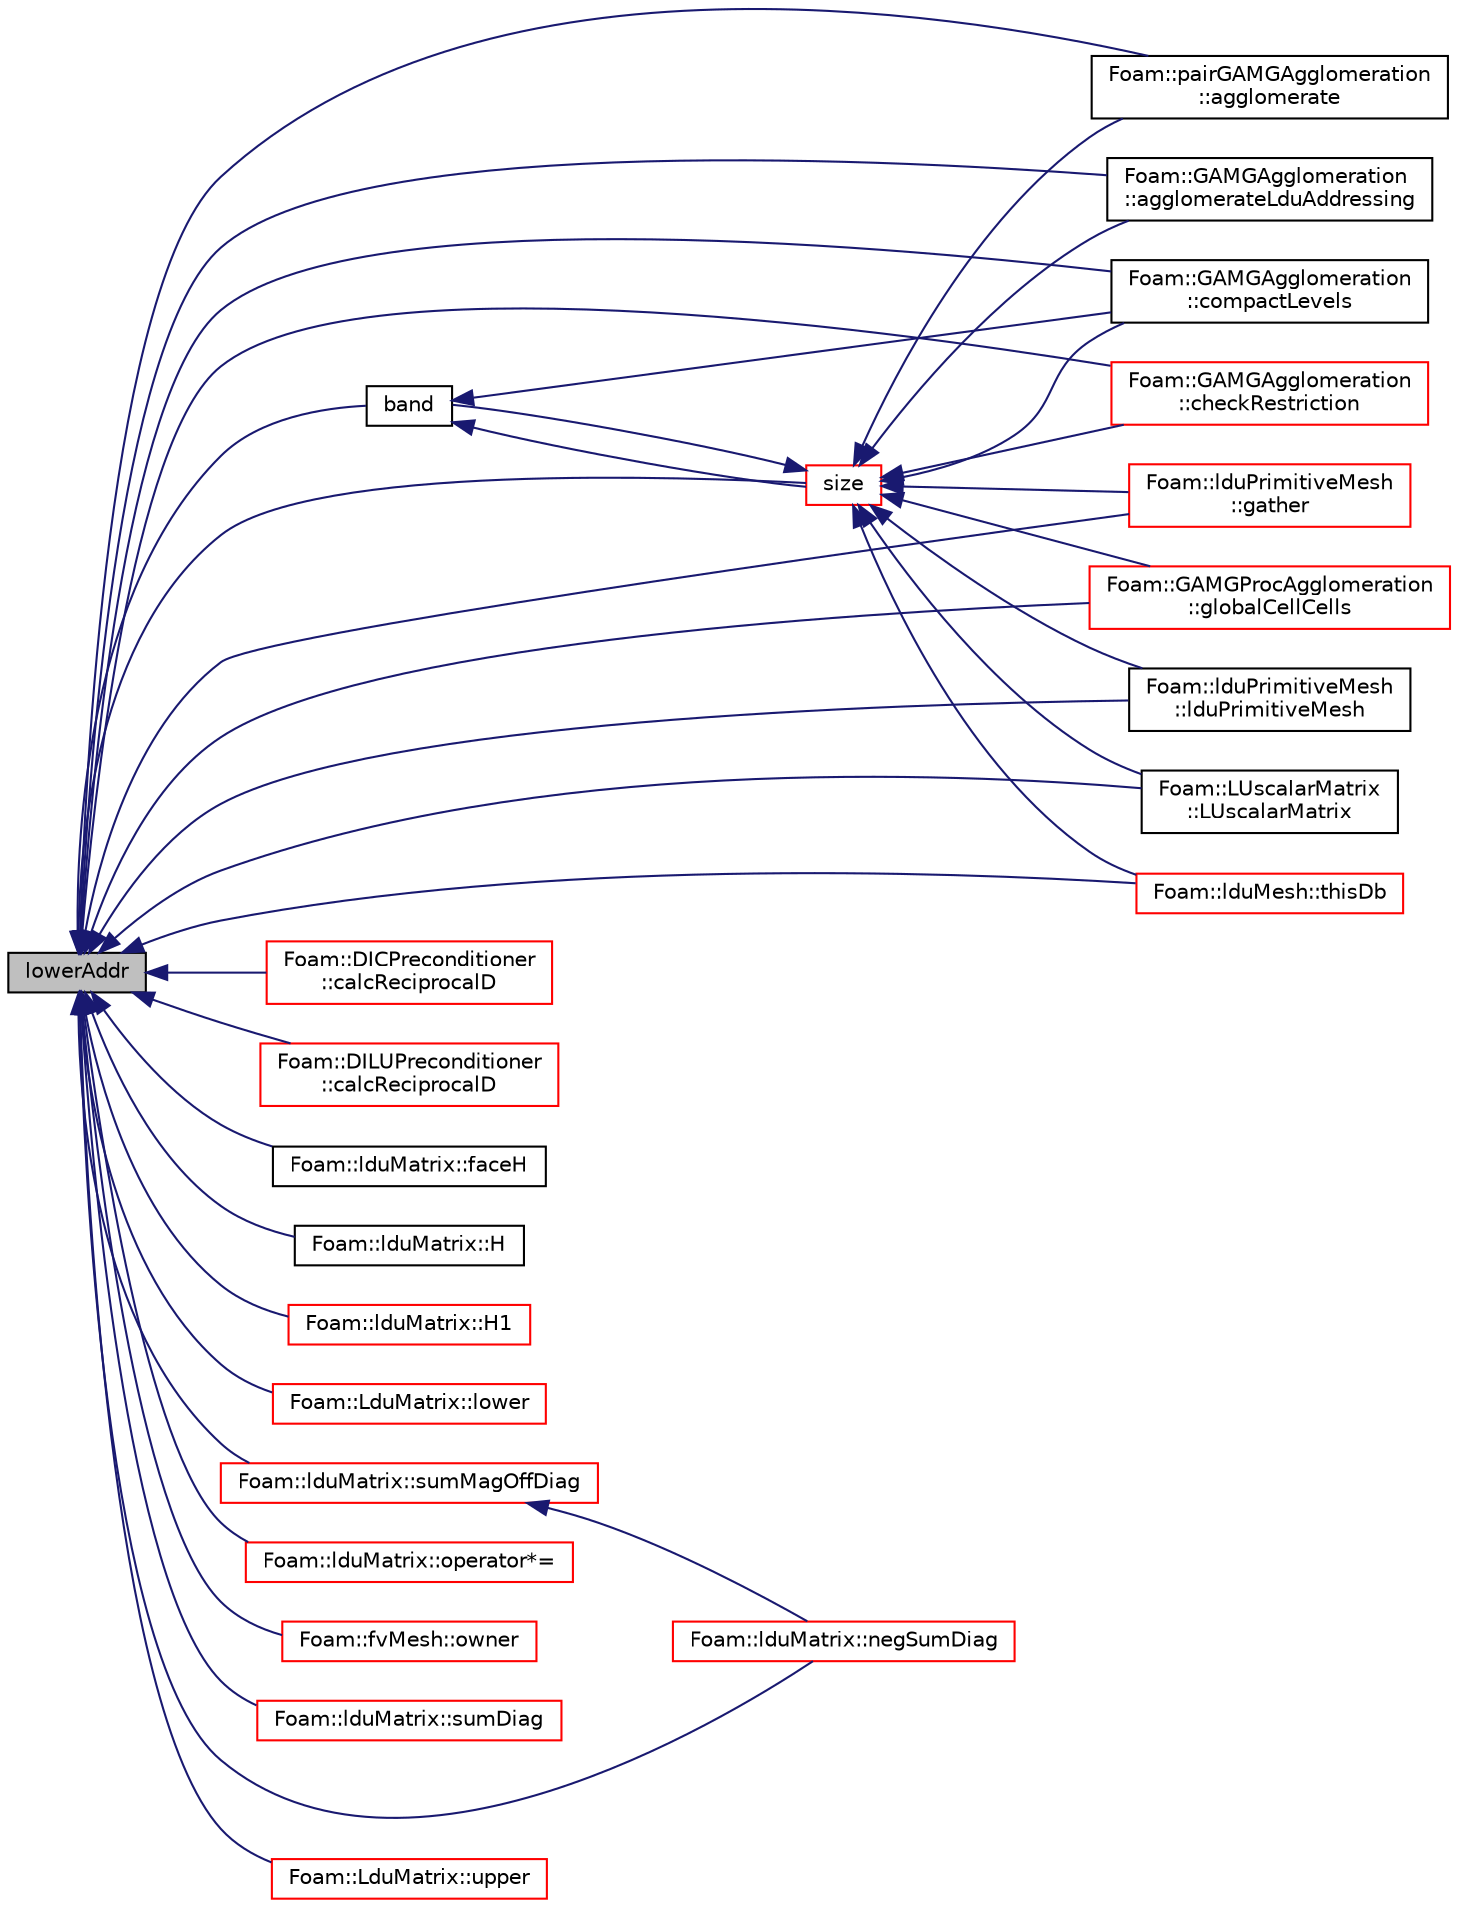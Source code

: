 digraph "lowerAddr"
{
  bgcolor="transparent";
  edge [fontname="Helvetica",fontsize="10",labelfontname="Helvetica",labelfontsize="10"];
  node [fontname="Helvetica",fontsize="10",shape=record];
  rankdir="LR";
  Node1 [label="lowerAddr",height=0.2,width=0.4,color="black", fillcolor="grey75", style="filled", fontcolor="black"];
  Node1 -> Node2 [dir="back",color="midnightblue",fontsize="10",style="solid",fontname="Helvetica"];
  Node2 [label="Foam::pairGAMGAgglomeration\l::agglomerate",height=0.2,width=0.4,color="black",URL="$a01801.html#a70a79dc9e89583565e07c680157e7823",tooltip="Calculate and return agglomeration. "];
  Node1 -> Node3 [dir="back",color="midnightblue",fontsize="10",style="solid",fontname="Helvetica"];
  Node3 [label="Foam::GAMGAgglomeration\l::agglomerateLduAddressing",height=0.2,width=0.4,color="black",URL="$a00909.html#a1f8676d38e3715d5330beb58b7883c90",tooltip="Assemble coarse mesh addressing. "];
  Node1 -> Node4 [dir="back",color="midnightblue",fontsize="10",style="solid",fontname="Helvetica"];
  Node4 [label="band",height=0.2,width=0.4,color="black",URL="$a01301.html#ad35bff822b69b171a59d1151a5f89ae1",tooltip="Calculate bandwidth and profile of addressing. "];
  Node4 -> Node5 [dir="back",color="midnightblue",fontsize="10",style="solid",fontname="Helvetica"];
  Node5 [label="size",height=0.2,width=0.4,color="red",URL="$a01301.html#a65cea301e2d6033c43932d12d91c792f",tooltip="Return number of equations. "];
  Node5 -> Node2 [dir="back",color="midnightblue",fontsize="10",style="solid",fontname="Helvetica"];
  Node5 -> Node3 [dir="back",color="midnightblue",fontsize="10",style="solid",fontname="Helvetica"];
  Node5 -> Node4 [dir="back",color="midnightblue",fontsize="10",style="solid",fontname="Helvetica"];
  Node5 -> Node6 [dir="back",color="midnightblue",fontsize="10",style="solid",fontname="Helvetica"];
  Node6 [label="Foam::GAMGAgglomeration\l::checkRestriction",height=0.2,width=0.4,color="red",URL="$a00909.html#ac6f2eee543459c0116f73cbde0b7b146",tooltip="Given restriction determines if coarse cells are connected. "];
  Node5 -> Node7 [dir="back",color="midnightblue",fontsize="10",style="solid",fontname="Helvetica"];
  Node7 [label="Foam::GAMGAgglomeration\l::compactLevels",height=0.2,width=0.4,color="black",URL="$a00909.html#a7aa50f494f31bbb03ef092eeedd906e0",tooltip="Shrink the number of levels to that specified. "];
  Node5 -> Node8 [dir="back",color="midnightblue",fontsize="10",style="solid",fontname="Helvetica"];
  Node8 [label="Foam::lduPrimitiveMesh\l::gather",height=0.2,width=0.4,color="red",URL="$a01309.html#ad7514c3eec68fa18c472b5dfe1c2b5a4",tooltip="Gather meshes from other processors onto procIDs[0]. "];
  Node5 -> Node9 [dir="back",color="midnightblue",fontsize="10",style="solid",fontname="Helvetica"];
  Node9 [label="Foam::GAMGProcAgglomeration\l::globalCellCells",height=0.2,width=0.4,color="red",URL="$a00913.html#a59b7daeb97bb6479a59cdeacff965dc5",tooltip="Debug: calculate global cell-cells. "];
  Node5 -> Node10 [dir="back",color="midnightblue",fontsize="10",style="solid",fontname="Helvetica"];
  Node10 [label="Foam::lduPrimitiveMesh\l::lduPrimitiveMesh",height=0.2,width=0.4,color="black",URL="$a01309.html#aeae1eb8af27cafdc116980dd48968d19",tooltip="Construct by combining multiple meshes. The meshes come from. "];
  Node5 -> Node11 [dir="back",color="midnightblue",fontsize="10",style="solid",fontname="Helvetica"];
  Node11 [label="Foam::LUscalarMatrix\l::LUscalarMatrix",height=0.2,width=0.4,color="black",URL="$a01417.html#aebab11f1a492c2f8e5e99c3e138253ce",tooltip="Construct from lduMatrix and perform LU decomposition. "];
  Node5 -> Node12 [dir="back",color="midnightblue",fontsize="10",style="solid",fontname="Helvetica"];
  Node12 [label="Foam::lduMesh::thisDb",height=0.2,width=0.4,color="red",URL="$a01308.html#a1954a3b5059aa17fa01f901274f5ac4a",tooltip="Return the object registry. "];
  Node4 -> Node7 [dir="back",color="midnightblue",fontsize="10",style="solid",fontname="Helvetica"];
  Node1 -> Node13 [dir="back",color="midnightblue",fontsize="10",style="solid",fontname="Helvetica"];
  Node13 [label="Foam::DICPreconditioner\l::calcReciprocalD",height=0.2,width=0.4,color="red",URL="$a00527.html#a0e2f579bbf250828b4e3f250dbadf455",tooltip="Calculate the reciprocal of the preconditioned diagonal. "];
  Node1 -> Node14 [dir="back",color="midnightblue",fontsize="10",style="solid",fontname="Helvetica"];
  Node14 [label="Foam::DILUPreconditioner\l::calcReciprocalD",height=0.2,width=0.4,color="red",URL="$a00536.html#a0e2f579bbf250828b4e3f250dbadf455",tooltip="Calculate the reciprocal of the preconditioned diagonal. "];
  Node1 -> Node6 [dir="back",color="midnightblue",fontsize="10",style="solid",fontname="Helvetica"];
  Node1 -> Node7 [dir="back",color="midnightblue",fontsize="10",style="solid",fontname="Helvetica"];
  Node1 -> Node15 [dir="back",color="midnightblue",fontsize="10",style="solid",fontname="Helvetica"];
  Node15 [label="Foam::lduMatrix::faceH",height=0.2,width=0.4,color="black",URL="$a01306.html#a39414b1d185b031f8339721603caea19"];
  Node1 -> Node8 [dir="back",color="midnightblue",fontsize="10",style="solid",fontname="Helvetica"];
  Node1 -> Node9 [dir="back",color="midnightblue",fontsize="10",style="solid",fontname="Helvetica"];
  Node1 -> Node16 [dir="back",color="midnightblue",fontsize="10",style="solid",fontname="Helvetica"];
  Node16 [label="Foam::lduMatrix::H",height=0.2,width=0.4,color="black",URL="$a01306.html#a696121529e9157344b406f77234f75eb"];
  Node1 -> Node17 [dir="back",color="midnightblue",fontsize="10",style="solid",fontname="Helvetica"];
  Node17 [label="Foam::lduMatrix::H1",height=0.2,width=0.4,color="red",URL="$a01306.html#a699ea4dd1f400188713b5b01c9214ada"];
  Node1 -> Node10 [dir="back",color="midnightblue",fontsize="10",style="solid",fontname="Helvetica"];
  Node1 -> Node18 [dir="back",color="midnightblue",fontsize="10",style="solid",fontname="Helvetica"];
  Node18 [label="Foam::LduMatrix::lower",height=0.2,width=0.4,color="red",URL="$a01307.html#aed8d4c3b9386a81ed7ff9f44cb736255"];
  Node1 -> Node11 [dir="back",color="midnightblue",fontsize="10",style="solid",fontname="Helvetica"];
  Node1 -> Node19 [dir="back",color="midnightblue",fontsize="10",style="solid",fontname="Helvetica"];
  Node19 [label="Foam::lduMatrix::negSumDiag",height=0.2,width=0.4,color="red",URL="$a01306.html#a7ad351a572b04686613ec1f9650ad95c"];
  Node1 -> Node20 [dir="back",color="midnightblue",fontsize="10",style="solid",fontname="Helvetica"];
  Node20 [label="Foam::lduMatrix::operator*=",height=0.2,width=0.4,color="red",URL="$a01306.html#a8b7e3e95bdfe12c335fe5d27d6d4fa9f"];
  Node1 -> Node21 [dir="back",color="midnightblue",fontsize="10",style="solid",fontname="Helvetica"];
  Node21 [label="Foam::fvMesh::owner",height=0.2,width=0.4,color="red",URL="$a00889.html#a81b70644afb4bbfce365e57592142fcc",tooltip="Internal face owner. "];
  Node1 -> Node5 [dir="back",color="midnightblue",fontsize="10",style="solid",fontname="Helvetica"];
  Node1 -> Node22 [dir="back",color="midnightblue",fontsize="10",style="solid",fontname="Helvetica"];
  Node22 [label="Foam::lduMatrix::sumDiag",height=0.2,width=0.4,color="red",URL="$a01306.html#a2034fb6b7d0fc02febd7b511e063d285"];
  Node1 -> Node23 [dir="back",color="midnightblue",fontsize="10",style="solid",fontname="Helvetica"];
  Node23 [label="Foam::lduMatrix::sumMagOffDiag",height=0.2,width=0.4,color="red",URL="$a01306.html#a62a86bfafd5badb37559024031dfed19"];
  Node23 -> Node19 [dir="back",color="midnightblue",fontsize="10",style="solid",fontname="Helvetica"];
  Node1 -> Node12 [dir="back",color="midnightblue",fontsize="10",style="solid",fontname="Helvetica"];
  Node1 -> Node24 [dir="back",color="midnightblue",fontsize="10",style="solid",fontname="Helvetica"];
  Node24 [label="Foam::LduMatrix::upper",height=0.2,width=0.4,color="red",URL="$a01307.html#a53e005fd695b53bc8dd07c670f533b39"];
}
